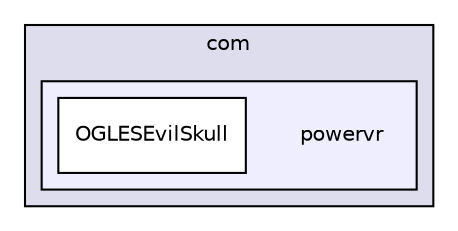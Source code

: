 digraph "PVR/SDK_3.4/Examples/Advanced/EvilSkull/OGLES/Build/Android/src/com/powervr" {
  compound=true
  node [ fontsize="10", fontname="Helvetica"];
  edge [ labelfontsize="10", labelfontname="Helvetica"];
  subgraph clusterdir_c20b7c15b5747deaba9cd4c96b7ba360 {
    graph [ bgcolor="#ddddee", pencolor="black", label="com" fontname="Helvetica", fontsize="10", URL="dir_c20b7c15b5747deaba9cd4c96b7ba360.html"]
  subgraph clusterdir_0d182e0c68a47bf9c8c94f9a44ea1918 {
    graph [ bgcolor="#eeeeff", pencolor="black", label="" URL="dir_0d182e0c68a47bf9c8c94f9a44ea1918.html"];
    dir_0d182e0c68a47bf9c8c94f9a44ea1918 [shape=plaintext label="powervr"];
    dir_e1adbd2854ec56996f9e273e3dd06b73 [shape=box label="OGLESEvilSkull" color="black" fillcolor="white" style="filled" URL="dir_e1adbd2854ec56996f9e273e3dd06b73.html"];
  }
  }
}
